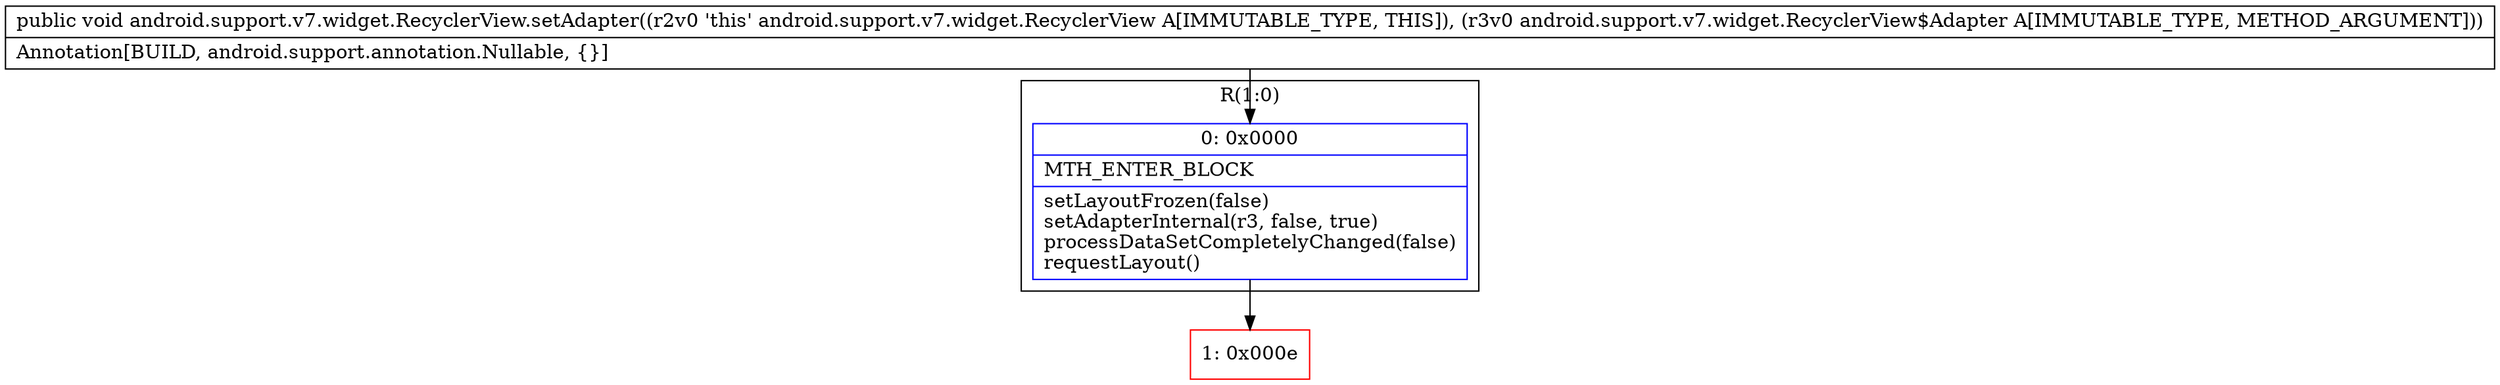 digraph "CFG forandroid.support.v7.widget.RecyclerView.setAdapter(Landroid\/support\/v7\/widget\/RecyclerView$Adapter;)V" {
subgraph cluster_Region_1569551132 {
label = "R(1:0)";
node [shape=record,color=blue];
Node_0 [shape=record,label="{0\:\ 0x0000|MTH_ENTER_BLOCK\l|setLayoutFrozen(false)\lsetAdapterInternal(r3, false, true)\lprocessDataSetCompletelyChanged(false)\lrequestLayout()\l}"];
}
Node_1 [shape=record,color=red,label="{1\:\ 0x000e}"];
MethodNode[shape=record,label="{public void android.support.v7.widget.RecyclerView.setAdapter((r2v0 'this' android.support.v7.widget.RecyclerView A[IMMUTABLE_TYPE, THIS]), (r3v0 android.support.v7.widget.RecyclerView$Adapter A[IMMUTABLE_TYPE, METHOD_ARGUMENT]))  | Annotation[BUILD, android.support.annotation.Nullable, \{\}]\l}"];
MethodNode -> Node_0;
Node_0 -> Node_1;
}

